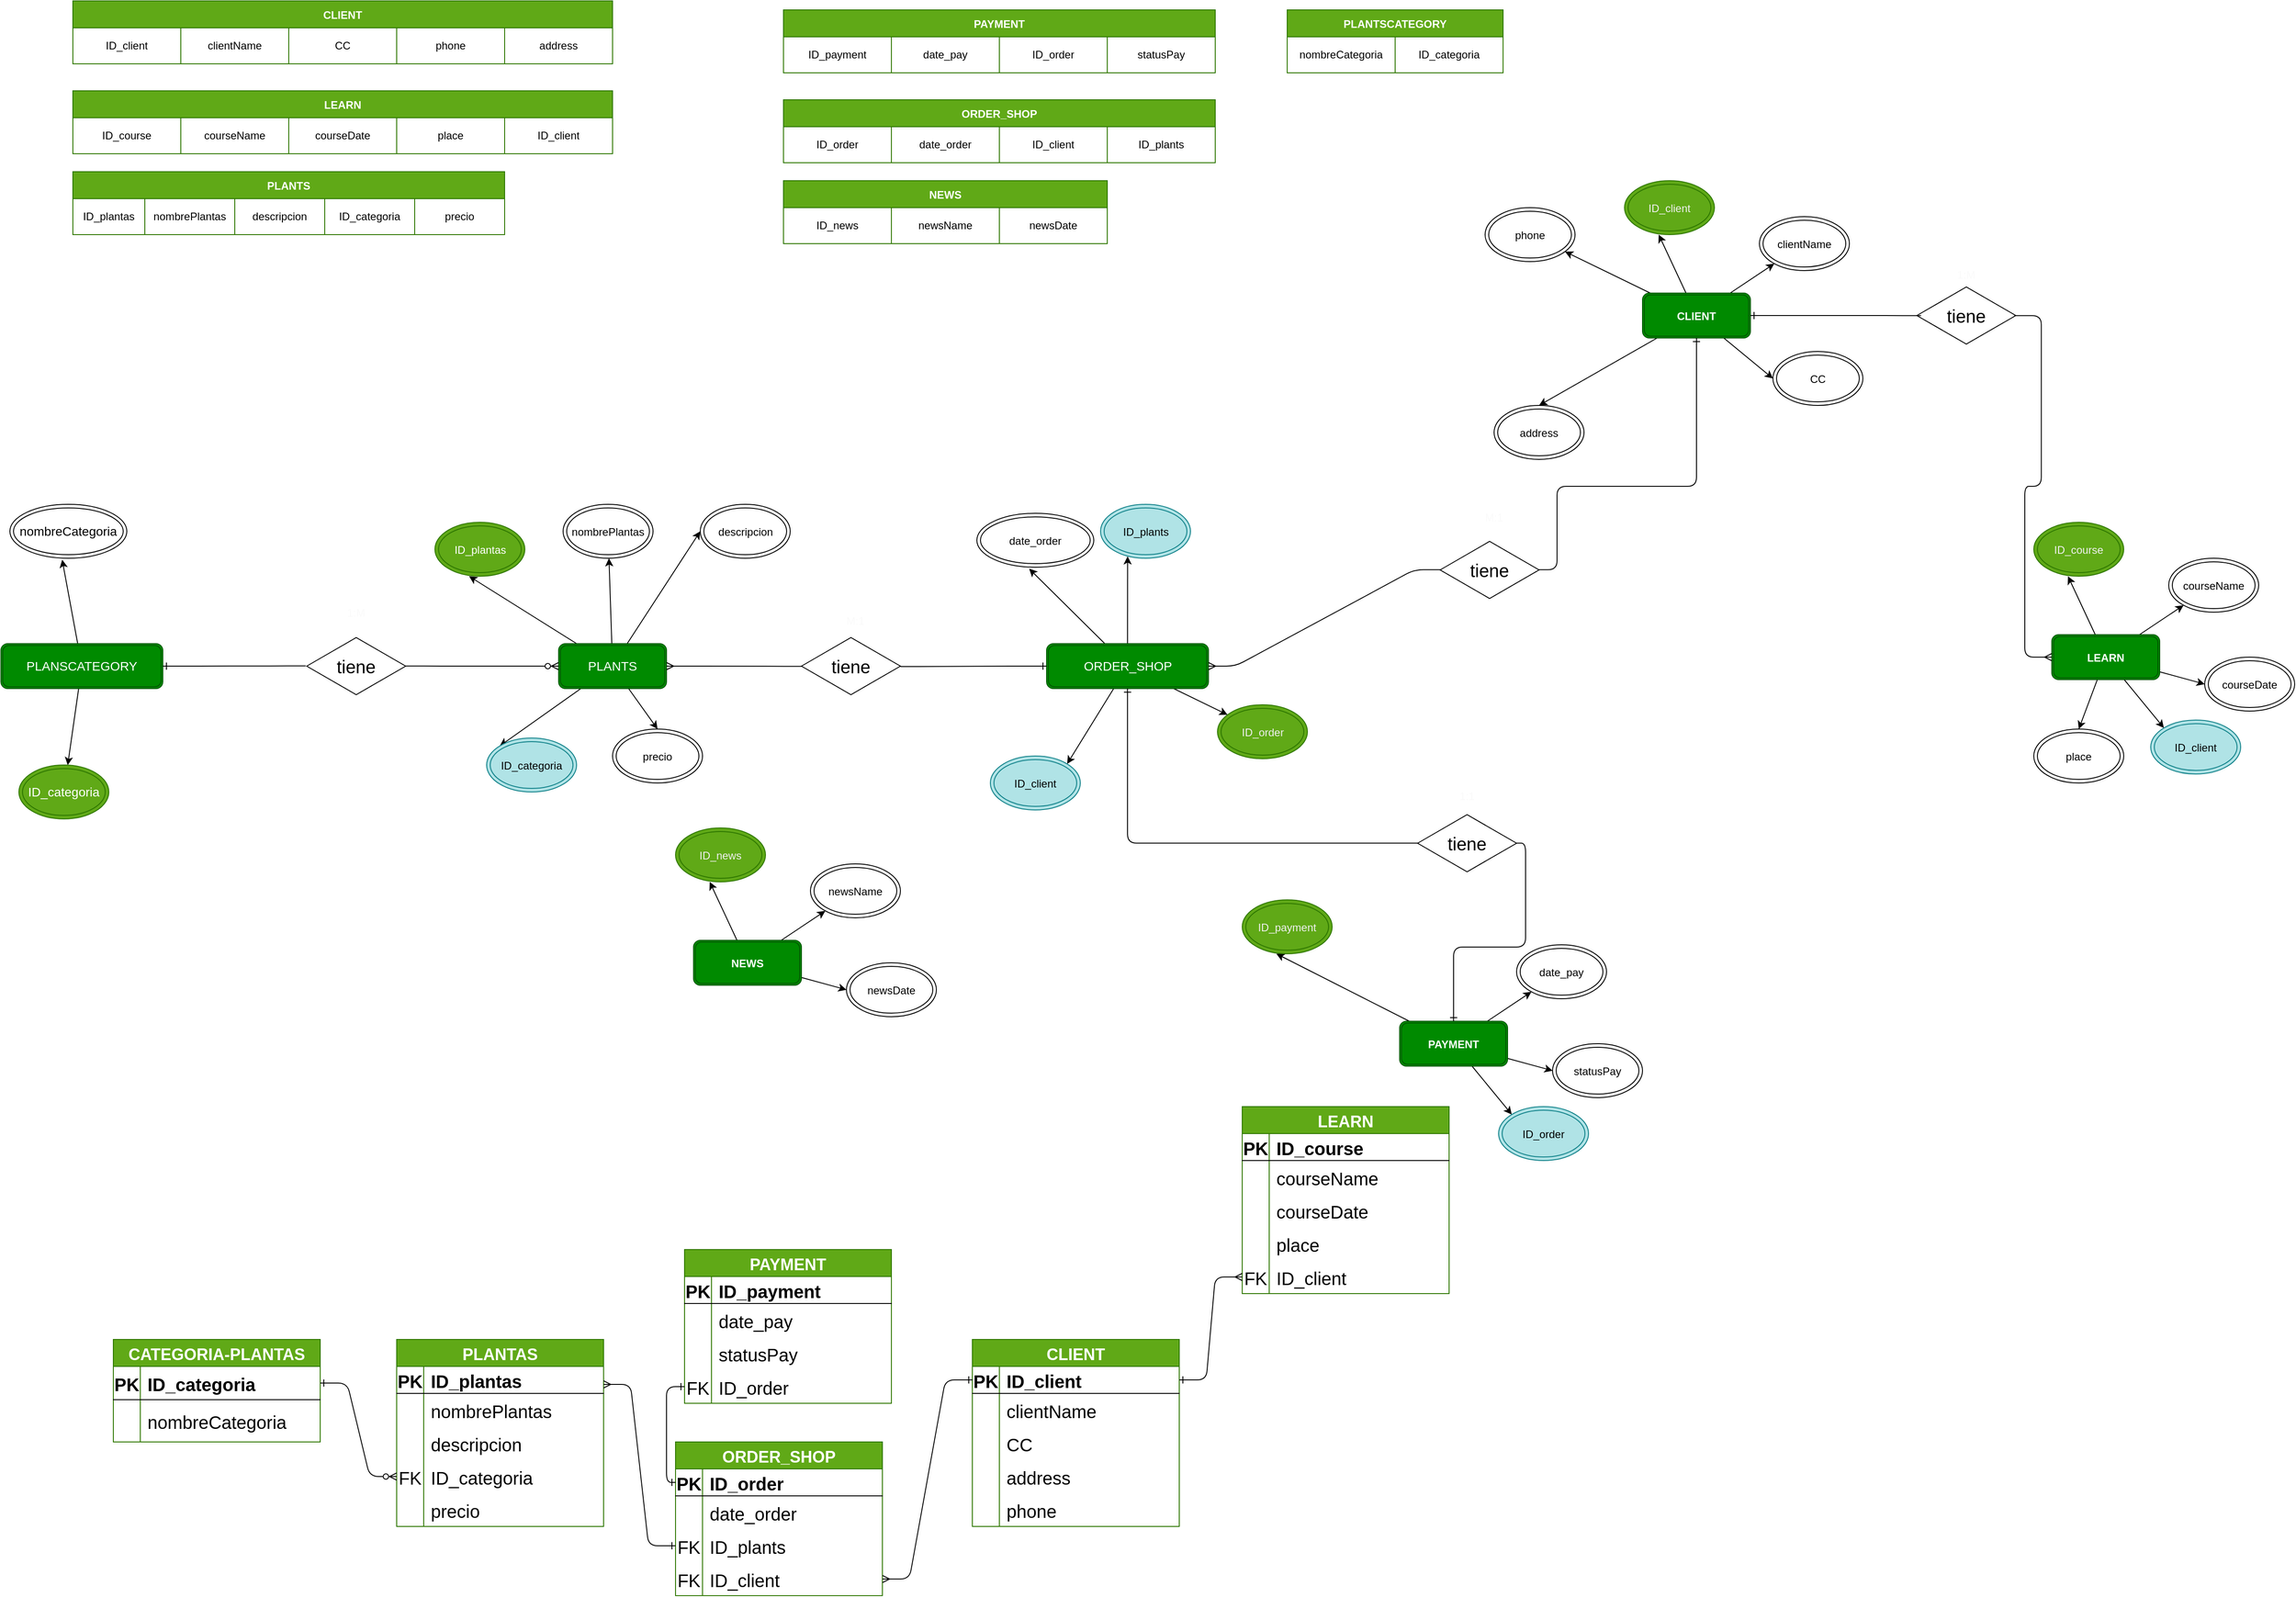 <mxfile>
    <diagram id="q7qJy5plRhUk8ELOikdr" name="Page-1">
        <mxGraphModel dx="2206" dy="1749" grid="1" gridSize="10" guides="1" tooltips="1" connect="1" arrows="1" fold="1" page="1" pageScale="1" pageWidth="850" pageHeight="1100" math="0" shadow="0">
            <root>
                <mxCell id="0"/>
                <mxCell id="1" parent="0"/>
                <mxCell id="3" value="PLANTSCATEGORY" style="shape=table;startSize=30;container=1;collapsible=0;childLayout=tableLayout;fontStyle=1;align=center;fillColor=#60a917;fontColor=#ffffff;strokeColor=#2D7600;" parent="1" vertex="1">
                    <mxGeometry x="1390" y="-1070" width="240" height="70" as="geometry"/>
                </mxCell>
                <mxCell id="8" value="" style="shape=tableRow;horizontal=0;startSize=0;swimlaneHead=0;swimlaneBody=0;top=0;left=0;bottom=0;right=0;collapsible=0;dropTarget=0;fillColor=none;points=[[0,0.5],[1,0.5]];portConstraint=eastwest;" parent="3" vertex="1">
                    <mxGeometry y="30" width="240" height="40" as="geometry"/>
                </mxCell>
                <mxCell id="9" value="nombreCategoria" style="shape=partialRectangle;html=1;whiteSpace=wrap;connectable=0;fillColor=none;top=0;left=0;bottom=0;right=0;overflow=hidden;" parent="8" vertex="1">
                    <mxGeometry width="120" height="40" as="geometry">
                        <mxRectangle width="120" height="40" as="alternateBounds"/>
                    </mxGeometry>
                </mxCell>
                <mxCell id="10" value="ID_categoria" style="shape=partialRectangle;html=1;whiteSpace=wrap;connectable=0;fillColor=none;top=0;left=0;bottom=0;right=0;overflow=hidden;" parent="8" vertex="1">
                    <mxGeometry x="120" width="120" height="40" as="geometry">
                        <mxRectangle width="120" height="40" as="alternateBounds"/>
                    </mxGeometry>
                </mxCell>
                <mxCell id="91" value="" style="shape=partialRectangle;html=1;whiteSpace=wrap;connectable=0;fillColor=none;top=0;left=0;bottom=0;right=0;overflow=hidden;" parent="1" vertex="1">
                    <mxGeometry x="140" y="-110" width="120" height="30" as="geometry">
                        <mxRectangle width="120" height="30" as="alternateBounds"/>
                    </mxGeometry>
                </mxCell>
                <mxCell id="92" value="PLANTS" style="shape=table;startSize=30;container=1;collapsible=0;childLayout=tableLayout;fontStyle=1;align=center;fillColor=#60a917;fontColor=#ffffff;strokeColor=#2D7600;" parent="1" vertex="1">
                    <mxGeometry x="40" y="-890" width="480" height="70" as="geometry"/>
                </mxCell>
                <mxCell id="93" value="" style="shape=tableRow;horizontal=0;startSize=0;swimlaneHead=0;swimlaneBody=0;top=0;left=0;bottom=0;right=0;collapsible=0;dropTarget=0;fillColor=none;points=[[0,0.5],[1,0.5]];portConstraint=eastwest;" parent="92" vertex="1">
                    <mxGeometry y="30" width="480" height="40" as="geometry"/>
                </mxCell>
                <mxCell id="94" value="ID_plantas" style="shape=partialRectangle;html=1;whiteSpace=wrap;connectable=0;fillColor=none;top=0;left=0;bottom=0;right=0;overflow=hidden;" parent="93" vertex="1">
                    <mxGeometry width="80" height="40" as="geometry">
                        <mxRectangle width="80" height="40" as="alternateBounds"/>
                    </mxGeometry>
                </mxCell>
                <mxCell id="95" value="nombrePlantas" style="shape=partialRectangle;html=1;whiteSpace=wrap;connectable=0;fillColor=none;top=0;left=0;bottom=0;right=0;overflow=hidden;" parent="93" vertex="1">
                    <mxGeometry x="80" width="100" height="40" as="geometry">
                        <mxRectangle width="100" height="40" as="alternateBounds"/>
                    </mxGeometry>
                </mxCell>
                <mxCell id="96" value="descripcion" style="shape=partialRectangle;html=1;whiteSpace=wrap;connectable=0;fillColor=none;top=0;left=0;bottom=0;right=0;overflow=hidden;" parent="93" vertex="1">
                    <mxGeometry x="180" width="100" height="40" as="geometry">
                        <mxRectangle width="100" height="40" as="alternateBounds"/>
                    </mxGeometry>
                </mxCell>
                <mxCell id="105" value="ID_categoria" style="shape=partialRectangle;html=1;whiteSpace=wrap;connectable=0;fillColor=none;top=0;left=0;bottom=0;right=0;overflow=hidden;" parent="93" vertex="1">
                    <mxGeometry x="280" width="100" height="40" as="geometry">
                        <mxRectangle width="100" height="40" as="alternateBounds"/>
                    </mxGeometry>
                </mxCell>
                <mxCell id="108" value="precio" style="shape=partialRectangle;html=1;whiteSpace=wrap;connectable=0;fillColor=none;top=0;left=0;bottom=0;right=0;overflow=hidden;" parent="93" vertex="1">
                    <mxGeometry x="380" width="100" height="40" as="geometry">
                        <mxRectangle width="100" height="40" as="alternateBounds"/>
                    </mxGeometry>
                </mxCell>
                <mxCell id="144" style="edgeStyle=none;html=1;fontSize=14;entryX=0.447;entryY=1.027;entryDx=0;entryDy=0;entryPerimeter=0;" parent="1" source="141" target="143" edge="1">
                    <mxGeometry relative="1" as="geometry">
                        <mxPoint x="30" y="-450" as="targetPoint"/>
                    </mxGeometry>
                </mxCell>
                <mxCell id="145" style="edgeStyle=none;html=1;fontSize=14;" parent="1" source="141" target="142" edge="1">
                    <mxGeometry relative="1" as="geometry"/>
                </mxCell>
                <mxCell id="141" value="PLANSCATEGORY" style="shape=ext;double=1;rounded=1;whiteSpace=wrap;html=1;fontSize=14;fillColor=#008a00;fontColor=#ffffff;strokeColor=#005700;" parent="1" vertex="1">
                    <mxGeometry x="-40" y="-365" width="180" height="50" as="geometry"/>
                </mxCell>
                <mxCell id="142" value="ID_categoria" style="ellipse;shape=doubleEllipse;whiteSpace=wrap;html=1;fontSize=14;fillColor=#60a917;fontColor=#ffffff;strokeColor=#2D7600;" parent="1" vertex="1">
                    <mxGeometry x="-20" y="-230" width="100" height="60" as="geometry"/>
                </mxCell>
                <mxCell id="143" value="nombreCategoria" style="ellipse;shape=doubleEllipse;whiteSpace=wrap;html=1;fontSize=14;" parent="1" vertex="1">
                    <mxGeometry x="-30" y="-520" width="130" height="60" as="geometry"/>
                </mxCell>
                <mxCell id="153" style="edgeStyle=none;html=1;entryX=0.38;entryY=1;entryDx=0;entryDy=0;entryPerimeter=0;fontSize=14;" parent="1" source="146" target="151" edge="1">
                    <mxGeometry relative="1" as="geometry"/>
                </mxCell>
                <mxCell id="154" style="edgeStyle=none;html=1;fontSize=14;" parent="1" source="146" target="150" edge="1">
                    <mxGeometry relative="1" as="geometry"/>
                </mxCell>
                <mxCell id="155" style="edgeStyle=none;html=1;entryX=0;entryY=0.5;entryDx=0;entryDy=0;fontSize=14;" parent="1" source="146" target="149" edge="1">
                    <mxGeometry relative="1" as="geometry"/>
                </mxCell>
                <mxCell id="156" style="edgeStyle=none;html=1;entryX=0;entryY=0;entryDx=0;entryDy=0;fontSize=14;" parent="1" source="146" target="148" edge="1">
                    <mxGeometry relative="1" as="geometry"/>
                </mxCell>
                <mxCell id="157" style="edgeStyle=none;html=1;entryX=0.5;entryY=0;entryDx=0;entryDy=0;fontSize=14;" parent="1" source="146" target="147" edge="1">
                    <mxGeometry relative="1" as="geometry"/>
                </mxCell>
                <mxCell id="146" value="PLANTS" style="shape=ext;double=1;rounded=1;whiteSpace=wrap;html=1;fontSize=14;fillColor=#008a00;fontColor=#ffffff;strokeColor=#005700;" parent="1" vertex="1">
                    <mxGeometry x="580" y="-365" width="120" height="50" as="geometry"/>
                </mxCell>
                <mxCell id="147" value="&lt;span style=&quot;font-size: 12px;&quot;&gt;precio&lt;/span&gt;" style="ellipse;shape=doubleEllipse;whiteSpace=wrap;html=1;fontSize=14;" parent="1" vertex="1">
                    <mxGeometry x="640" y="-270" width="100" height="60" as="geometry"/>
                </mxCell>
                <mxCell id="148" value="&lt;span style=&quot;font-size: 12px;&quot;&gt;ID_categoria&lt;/span&gt;" style="ellipse;shape=doubleEllipse;whiteSpace=wrap;html=1;fontSize=14;fillColor=#b0e3e6;strokeColor=#0e8088;fontColor=#000000;" parent="1" vertex="1">
                    <mxGeometry x="500" y="-260" width="100" height="60" as="geometry"/>
                </mxCell>
                <mxCell id="149" value="&lt;span style=&quot;font-size: 12px;&quot;&gt;descripcion&lt;/span&gt;" style="ellipse;shape=doubleEllipse;whiteSpace=wrap;html=1;fontSize=14;" parent="1" vertex="1">
                    <mxGeometry x="737.5" y="-520" width="100" height="60" as="geometry"/>
                </mxCell>
                <mxCell id="150" value="&lt;span style=&quot;font-size: 12px;&quot;&gt;nombrePlantas&lt;/span&gt;" style="ellipse;shape=doubleEllipse;whiteSpace=wrap;html=1;fontSize=14;" parent="1" vertex="1">
                    <mxGeometry x="585" y="-520" width="100" height="60" as="geometry"/>
                </mxCell>
                <mxCell id="151" value="&lt;span style=&quot;font-size: 12px;&quot;&gt;ID_plantas&lt;/span&gt;" style="ellipse;shape=doubleEllipse;whiteSpace=wrap;html=1;fontSize=14;fillColor=#60a917;fontColor=#ffffff;strokeColor=#2D7600;" parent="1" vertex="1">
                    <mxGeometry x="442.5" y="-500" width="100" height="60" as="geometry"/>
                </mxCell>
                <mxCell id="158" value="tiene" style="html=1;whiteSpace=wrap;aspect=fixed;shape=isoRectangle;fontSize=20;" parent="1" vertex="1">
                    <mxGeometry x="300" y="-373" width="110" height="66" as="geometry"/>
                </mxCell>
                <mxCell id="159" value="" style="edgeStyle=entityRelationEdgeStyle;fontSize=12;html=1;endArrow=none;endFill=0;startArrow=ERone;startFill=0;exitX=1;exitY=0.5;exitDx=0;exitDy=0;entryX=-0.01;entryY=0.497;entryDx=0;entryDy=0;entryPerimeter=0;" parent="1" source="141" target="158" edge="1">
                    <mxGeometry width="100" height="100" relative="1" as="geometry">
                        <mxPoint x="340" y="-200" as="sourcePoint"/>
                        <mxPoint x="440" y="-300" as="targetPoint"/>
                    </mxGeometry>
                </mxCell>
                <mxCell id="160" value="" style="edgeStyle=entityRelationEdgeStyle;fontSize=12;html=1;endArrow=ERzeroToMany;endFill=1;exitX=1.001;exitY=0.499;exitDx=0;exitDy=0;exitPerimeter=0;entryX=0;entryY=0.5;entryDx=0;entryDy=0;" parent="1" source="158" target="146" edge="1">
                    <mxGeometry width="100" height="100" relative="1" as="geometry">
                        <mxPoint x="470" y="-330" as="sourcePoint"/>
                        <mxPoint x="570" y="-430" as="targetPoint"/>
                    </mxGeometry>
                </mxCell>
                <mxCell id="161" value="CATEGORIA-PLANTAS" style="shape=table;startSize=30;container=1;collapsible=1;childLayout=tableLayout;fixedRows=1;rowLines=0;fontStyle=1;align=center;resizeLast=1;fontSize=18;fillColor=#60a917;fontColor=#ffffff;strokeColor=#2D7600;" parent="1" vertex="1">
                    <mxGeometry x="85" y="409" width="230" height="114" as="geometry"/>
                </mxCell>
                <mxCell id="162" value="" style="shape=tableRow;horizontal=0;startSize=0;swimlaneHead=0;swimlaneBody=0;fillColor=none;collapsible=0;dropTarget=0;points=[[0,0.5],[1,0.5]];portConstraint=eastwest;top=0;left=0;right=0;bottom=1;fontSize=20;" parent="161" vertex="1">
                    <mxGeometry y="30" width="230" height="37" as="geometry"/>
                </mxCell>
                <mxCell id="163" value="PK" style="shape=partialRectangle;connectable=0;fillColor=none;top=0;left=0;bottom=0;right=0;fontStyle=1;overflow=hidden;fontSize=20;" parent="162" vertex="1">
                    <mxGeometry width="30" height="37" as="geometry">
                        <mxRectangle width="30" height="37" as="alternateBounds"/>
                    </mxGeometry>
                </mxCell>
                <mxCell id="164" value="ID_categoria" style="shape=partialRectangle;connectable=0;fillColor=none;top=0;left=0;bottom=0;right=0;align=left;spacingLeft=6;fontStyle=1;overflow=hidden;fontSize=20;" parent="162" vertex="1">
                    <mxGeometry x="30" width="200" height="37" as="geometry">
                        <mxRectangle width="200" height="37" as="alternateBounds"/>
                    </mxGeometry>
                </mxCell>
                <mxCell id="165" value="" style="shape=tableRow;horizontal=0;startSize=0;swimlaneHead=0;swimlaneBody=0;fillColor=none;collapsible=0;dropTarget=0;points=[[0,0.5],[1,0.5]];portConstraint=eastwest;top=0;left=0;right=0;bottom=0;fontSize=20;" parent="161" vertex="1">
                    <mxGeometry y="67" width="230" height="47" as="geometry"/>
                </mxCell>
                <mxCell id="166" value="" style="shape=partialRectangle;connectable=0;fillColor=none;top=0;left=0;bottom=0;right=0;editable=1;overflow=hidden;fontSize=20;" parent="165" vertex="1">
                    <mxGeometry width="30" height="47" as="geometry">
                        <mxRectangle width="30" height="47" as="alternateBounds"/>
                    </mxGeometry>
                </mxCell>
                <mxCell id="167" value="nombreCategoria" style="shape=partialRectangle;connectable=0;fillColor=none;top=0;left=0;bottom=0;right=0;align=left;spacingLeft=6;overflow=hidden;fontSize=20;" parent="165" vertex="1">
                    <mxGeometry x="30" width="200" height="47" as="geometry">
                        <mxRectangle width="200" height="47" as="alternateBounds"/>
                    </mxGeometry>
                </mxCell>
                <mxCell id="178" value="PLANTAS" style="shape=table;startSize=30;container=1;collapsible=1;childLayout=tableLayout;fixedRows=1;rowLines=0;fontStyle=1;align=center;resizeLast=1;fontSize=18;fillColor=#60a917;fontColor=#ffffff;strokeColor=#2D7600;" parent="1" vertex="1">
                    <mxGeometry x="400" y="409" width="230" height="208" as="geometry"/>
                </mxCell>
                <mxCell id="179" value="" style="shape=tableRow;horizontal=0;startSize=0;swimlaneHead=0;swimlaneBody=0;fillColor=none;collapsible=0;dropTarget=0;points=[[0,0.5],[1,0.5]];portConstraint=eastwest;top=0;left=0;right=0;bottom=1;fontSize=20;" parent="178" vertex="1">
                    <mxGeometry y="30" width="230" height="30" as="geometry"/>
                </mxCell>
                <mxCell id="180" value="PK" style="shape=partialRectangle;connectable=0;fillColor=none;top=0;left=0;bottom=0;right=0;fontStyle=1;overflow=hidden;fontSize=20;" parent="179" vertex="1">
                    <mxGeometry width="30" height="30" as="geometry">
                        <mxRectangle width="30" height="30" as="alternateBounds"/>
                    </mxGeometry>
                </mxCell>
                <mxCell id="181" value="ID_plantas" style="shape=partialRectangle;connectable=0;fillColor=none;top=0;left=0;bottom=0;right=0;align=left;spacingLeft=6;fontStyle=1;overflow=hidden;fontSize=20;" parent="179" vertex="1">
                    <mxGeometry x="30" width="200" height="30" as="geometry">
                        <mxRectangle width="200" height="30" as="alternateBounds"/>
                    </mxGeometry>
                </mxCell>
                <mxCell id="182" value="" style="shape=tableRow;horizontal=0;startSize=0;swimlaneHead=0;swimlaneBody=0;fillColor=none;collapsible=0;dropTarget=0;points=[[0,0.5],[1,0.5]];portConstraint=eastwest;top=0;left=0;right=0;bottom=0;fontSize=20;" parent="178" vertex="1">
                    <mxGeometry y="60" width="230" height="37" as="geometry"/>
                </mxCell>
                <mxCell id="183" value="" style="shape=partialRectangle;connectable=0;fillColor=none;top=0;left=0;bottom=0;right=0;editable=1;overflow=hidden;fontSize=20;" parent="182" vertex="1">
                    <mxGeometry width="30" height="37" as="geometry">
                        <mxRectangle width="30" height="37" as="alternateBounds"/>
                    </mxGeometry>
                </mxCell>
                <mxCell id="184" value="nombrePlantas" style="shape=partialRectangle;connectable=0;fillColor=none;top=0;left=0;bottom=0;right=0;align=left;spacingLeft=6;overflow=hidden;fontSize=20;" parent="182" vertex="1">
                    <mxGeometry x="30" width="200" height="37" as="geometry">
                        <mxRectangle width="200" height="37" as="alternateBounds"/>
                    </mxGeometry>
                </mxCell>
                <mxCell id="185" value="" style="shape=tableRow;horizontal=0;startSize=0;swimlaneHead=0;swimlaneBody=0;fillColor=none;collapsible=0;dropTarget=0;points=[[0,0.5],[1,0.5]];portConstraint=eastwest;top=0;left=0;right=0;bottom=0;fontSize=20;" parent="178" vertex="1">
                    <mxGeometry y="97" width="230" height="37" as="geometry"/>
                </mxCell>
                <mxCell id="186" value="" style="shape=partialRectangle;connectable=0;fillColor=none;top=0;left=0;bottom=0;right=0;editable=1;overflow=hidden;fontSize=20;" parent="185" vertex="1">
                    <mxGeometry width="30" height="37" as="geometry">
                        <mxRectangle width="30" height="37" as="alternateBounds"/>
                    </mxGeometry>
                </mxCell>
                <mxCell id="187" value="descripcion" style="shape=partialRectangle;connectable=0;fillColor=none;top=0;left=0;bottom=0;right=0;align=left;spacingLeft=6;overflow=hidden;fontSize=20;" parent="185" vertex="1">
                    <mxGeometry x="30" width="200" height="37" as="geometry">
                        <mxRectangle width="200" height="37" as="alternateBounds"/>
                    </mxGeometry>
                </mxCell>
                <mxCell id="188" style="shape=tableRow;horizontal=0;startSize=0;swimlaneHead=0;swimlaneBody=0;fillColor=none;collapsible=0;dropTarget=0;points=[[0,0.5],[1,0.5]];portConstraint=eastwest;top=0;left=0;right=0;bottom=0;fontSize=20;" parent="178" vertex="1">
                    <mxGeometry y="134" width="230" height="37" as="geometry"/>
                </mxCell>
                <mxCell id="189" value="FK" style="shape=partialRectangle;connectable=0;fillColor=none;top=0;left=0;bottom=0;right=0;editable=1;overflow=hidden;fontSize=20;" parent="188" vertex="1">
                    <mxGeometry width="30" height="37" as="geometry">
                        <mxRectangle width="30" height="37" as="alternateBounds"/>
                    </mxGeometry>
                </mxCell>
                <mxCell id="190" value="ID_categoria" style="shape=partialRectangle;connectable=0;fillColor=none;top=0;left=0;bottom=0;right=0;align=left;spacingLeft=6;overflow=hidden;fontSize=20;" parent="188" vertex="1">
                    <mxGeometry x="30" width="200" height="37" as="geometry">
                        <mxRectangle width="200" height="37" as="alternateBounds"/>
                    </mxGeometry>
                </mxCell>
                <mxCell id="191" style="shape=tableRow;horizontal=0;startSize=0;swimlaneHead=0;swimlaneBody=0;fillColor=none;collapsible=0;dropTarget=0;points=[[0,0.5],[1,0.5]];portConstraint=eastwest;top=0;left=0;right=0;bottom=0;fontSize=20;" parent="178" vertex="1">
                    <mxGeometry y="171" width="230" height="37" as="geometry"/>
                </mxCell>
                <mxCell id="192" style="shape=partialRectangle;connectable=0;fillColor=none;top=0;left=0;bottom=0;right=0;editable=1;overflow=hidden;fontSize=20;" parent="191" vertex="1">
                    <mxGeometry width="30" height="37" as="geometry">
                        <mxRectangle width="30" height="37" as="alternateBounds"/>
                    </mxGeometry>
                </mxCell>
                <mxCell id="193" value="precio" style="shape=partialRectangle;connectable=0;fillColor=none;top=0;left=0;bottom=0;right=0;align=left;spacingLeft=6;overflow=hidden;fontSize=20;" parent="191" vertex="1">
                    <mxGeometry x="30" width="200" height="37" as="geometry">
                        <mxRectangle width="200" height="37" as="alternateBounds"/>
                    </mxGeometry>
                </mxCell>
                <mxCell id="206" value="" style="edgeStyle=entityRelationEdgeStyle;fontSize=12;html=1;endArrow=ERzeroToMany;endFill=1;fontColor=#000000;startArrow=ERone;startFill=0;exitX=1;exitY=0.5;exitDx=0;exitDy=0;entryX=0;entryY=0.5;entryDx=0;entryDy=0;" parent="1" source="162" target="188" edge="1">
                    <mxGeometry width="100" height="100" relative="1" as="geometry">
                        <mxPoint x="410" y="336" as="sourcePoint"/>
                        <mxPoint x="510" y="236" as="targetPoint"/>
                    </mxGeometry>
                </mxCell>
                <mxCell id="207" value="PAYMENT" style="shape=table;startSize=30;container=1;collapsible=0;childLayout=tableLayout;fontStyle=1;align=center;fillColor=#60a917;fontColor=#ffffff;strokeColor=#2D7600;" parent="1" vertex="1">
                    <mxGeometry x="830" y="-1070" width="480" height="70" as="geometry"/>
                </mxCell>
                <mxCell id="208" value="" style="shape=tableRow;horizontal=0;startSize=0;swimlaneHead=0;swimlaneBody=0;top=0;left=0;bottom=0;right=0;collapsible=0;dropTarget=0;fillColor=none;points=[[0,0.5],[1,0.5]];portConstraint=eastwest;" parent="207" vertex="1">
                    <mxGeometry y="30" width="480" height="40" as="geometry"/>
                </mxCell>
                <mxCell id="209" value="&lt;div&gt;ID_payme&lt;span style=&quot;background-color: initial;&quot;&gt;nt&lt;/span&gt;&lt;/div&gt;" style="shape=partialRectangle;html=1;whiteSpace=wrap;connectable=0;fillColor=none;top=0;left=0;bottom=0;right=0;overflow=hidden;" parent="208" vertex="1">
                    <mxGeometry width="120" height="40" as="geometry">
                        <mxRectangle width="120" height="40" as="alternateBounds"/>
                    </mxGeometry>
                </mxCell>
                <mxCell id="210" value="date_pay" style="shape=partialRectangle;html=1;whiteSpace=wrap;connectable=0;fillColor=none;top=0;left=0;bottom=0;right=0;overflow=hidden;" parent="208" vertex="1">
                    <mxGeometry x="120" width="120" height="40" as="geometry">
                        <mxRectangle width="120" height="40" as="alternateBounds"/>
                    </mxGeometry>
                </mxCell>
                <mxCell id="232" value="&lt;div&gt;ID_ord&lt;span style=&quot;background-color: initial;&quot;&gt;er&lt;/span&gt;&lt;/div&gt;" style="shape=partialRectangle;html=1;whiteSpace=wrap;connectable=0;fillColor=none;top=0;left=0;bottom=0;right=0;overflow=hidden;" parent="208" vertex="1">
                    <mxGeometry x="240" width="120" height="40" as="geometry">
                        <mxRectangle width="120" height="40" as="alternateBounds"/>
                    </mxGeometry>
                </mxCell>
                <mxCell id="240" value="&lt;div&gt;statusP&lt;span style=&quot;background-color: initial;&quot;&gt;ay&lt;/span&gt;&lt;/div&gt;" style="shape=partialRectangle;html=1;whiteSpace=wrap;connectable=0;fillColor=none;top=0;left=0;bottom=0;right=0;overflow=hidden;" parent="208" vertex="1">
                    <mxGeometry x="360" width="120" height="40" as="geometry">
                        <mxRectangle width="120" height="40" as="alternateBounds"/>
                    </mxGeometry>
                </mxCell>
                <mxCell id="248" value="ORDER_SHOP" style="shape=table;startSize=30;container=1;collapsible=0;childLayout=tableLayout;fontStyle=1;align=center;fillColor=#60a917;fontColor=#ffffff;strokeColor=#2D7600;" parent="1" vertex="1">
                    <mxGeometry x="830" y="-970" width="480" height="70" as="geometry"/>
                </mxCell>
                <mxCell id="249" value="" style="shape=tableRow;horizontal=0;startSize=0;swimlaneHead=0;swimlaneBody=0;top=0;left=0;bottom=0;right=0;collapsible=0;dropTarget=0;fillColor=none;points=[[0,0.5],[1,0.5]];portConstraint=eastwest;" parent="248" vertex="1">
                    <mxGeometry y="30" width="480" height="40" as="geometry"/>
                </mxCell>
                <mxCell id="250" value="&lt;div&gt;ID_ord&lt;span style=&quot;background-color: initial;&quot;&gt;er&lt;/span&gt;&lt;/div&gt;" style="shape=partialRectangle;html=1;whiteSpace=wrap;connectable=0;fillColor=none;top=0;left=0;bottom=0;right=0;overflow=hidden;" parent="249" vertex="1">
                    <mxGeometry width="120" height="40" as="geometry">
                        <mxRectangle width="120" height="40" as="alternateBounds"/>
                    </mxGeometry>
                </mxCell>
                <mxCell id="251" value="&lt;div&gt;date_ord&lt;span style=&quot;background-color: initial;&quot;&gt;er&lt;/span&gt;&lt;/div&gt;" style="shape=partialRectangle;html=1;whiteSpace=wrap;connectable=0;fillColor=none;top=0;left=0;bottom=0;right=0;overflow=hidden;" parent="249" vertex="1">
                    <mxGeometry x="120" width="120" height="40" as="geometry">
                        <mxRectangle width="120" height="40" as="alternateBounds"/>
                    </mxGeometry>
                </mxCell>
                <mxCell id="252" value="&lt;div&gt;ID_clie&lt;span style=&quot;background-color: initial;&quot;&gt;nt&lt;/span&gt;&lt;/div&gt;" style="shape=partialRectangle;html=1;whiteSpace=wrap;connectable=0;fillColor=none;top=0;left=0;bottom=0;right=0;overflow=hidden;" parent="249" vertex="1">
                    <mxGeometry x="240" width="120" height="40" as="geometry">
                        <mxRectangle width="120" height="40" as="alternateBounds"/>
                    </mxGeometry>
                </mxCell>
                <mxCell id="253" value="&lt;div&gt;ID_plan&lt;span style=&quot;background-color: initial;&quot;&gt;ts&lt;/span&gt;&lt;/div&gt;" style="shape=partialRectangle;html=1;whiteSpace=wrap;connectable=0;fillColor=none;top=0;left=0;bottom=0;right=0;overflow=hidden;" parent="249" vertex="1">
                    <mxGeometry x="360" width="120" height="40" as="geometry">
                        <mxRectangle width="120" height="40" as="alternateBounds"/>
                    </mxGeometry>
                </mxCell>
                <mxCell id="254" value="NEWS" style="shape=table;startSize=30;container=1;collapsible=0;childLayout=tableLayout;fontStyle=1;align=center;fillColor=#60a917;fontColor=#ffffff;strokeColor=#2D7600;" parent="1" vertex="1">
                    <mxGeometry x="830" y="-880" width="360" height="70" as="geometry"/>
                </mxCell>
                <mxCell id="255" value="" style="shape=tableRow;horizontal=0;startSize=0;swimlaneHead=0;swimlaneBody=0;top=0;left=0;bottom=0;right=0;collapsible=0;dropTarget=0;fillColor=none;points=[[0,0.5],[1,0.5]];portConstraint=eastwest;" parent="254" vertex="1">
                    <mxGeometry y="30" width="360" height="40" as="geometry"/>
                </mxCell>
                <mxCell id="256" value="&lt;div&gt;ID_ne&lt;span style=&quot;background-color: initial;&quot;&gt;ws&lt;/span&gt;&lt;/div&gt;" style="shape=partialRectangle;html=1;whiteSpace=wrap;connectable=0;fillColor=none;top=0;left=0;bottom=0;right=0;overflow=hidden;" parent="255" vertex="1">
                    <mxGeometry width="120" height="40" as="geometry">
                        <mxRectangle width="120" height="40" as="alternateBounds"/>
                    </mxGeometry>
                </mxCell>
                <mxCell id="257" value="newsName" style="shape=partialRectangle;html=1;whiteSpace=wrap;connectable=0;fillColor=none;top=0;left=0;bottom=0;right=0;overflow=hidden;" parent="255" vertex="1">
                    <mxGeometry x="120" width="120" height="40" as="geometry">
                        <mxRectangle width="120" height="40" as="alternateBounds"/>
                    </mxGeometry>
                </mxCell>
                <mxCell id="258" value="&lt;div&gt;newsDat&lt;span style=&quot;background-color: initial;&quot;&gt;e&lt;/span&gt;&lt;/div&gt;" style="shape=partialRectangle;html=1;whiteSpace=wrap;connectable=0;fillColor=none;top=0;left=0;bottom=0;right=0;overflow=hidden;" parent="255" vertex="1">
                    <mxGeometry x="240" width="120" height="40" as="geometry">
                        <mxRectangle width="120" height="40" as="alternateBounds"/>
                    </mxGeometry>
                </mxCell>
                <mxCell id="260" value="LEARN" style="shape=table;startSize=30;container=1;collapsible=0;childLayout=tableLayout;fontStyle=1;align=center;fillColor=#60a917;fontColor=#ffffff;strokeColor=#2D7600;" parent="1" vertex="1">
                    <mxGeometry x="40" y="-980" width="600" height="70" as="geometry"/>
                </mxCell>
                <mxCell id="261" value="" style="shape=tableRow;horizontal=0;startSize=0;swimlaneHead=0;swimlaneBody=0;top=0;left=0;bottom=0;right=0;collapsible=0;dropTarget=0;fillColor=none;points=[[0,0.5],[1,0.5]];portConstraint=eastwest;" parent="260" vertex="1">
                    <mxGeometry y="30" width="600" height="40" as="geometry"/>
                </mxCell>
                <mxCell id="262" value="&lt;div&gt;ID_cour&lt;span style=&quot;background-color: initial;&quot;&gt;se&lt;/span&gt;&lt;/div&gt;" style="shape=partialRectangle;html=1;whiteSpace=wrap;connectable=0;fillColor=none;top=0;left=0;bottom=0;right=0;overflow=hidden;" parent="261" vertex="1">
                    <mxGeometry width="120" height="40" as="geometry">
                        <mxRectangle width="120" height="40" as="alternateBounds"/>
                    </mxGeometry>
                </mxCell>
                <mxCell id="263" value="courseName" style="shape=partialRectangle;html=1;whiteSpace=wrap;connectable=0;fillColor=none;top=0;left=0;bottom=0;right=0;overflow=hidden;" parent="261" vertex="1">
                    <mxGeometry x="120" width="120" height="40" as="geometry">
                        <mxRectangle width="120" height="40" as="alternateBounds"/>
                    </mxGeometry>
                </mxCell>
                <mxCell id="264" value="&lt;div&gt;courseDa&lt;span style=&quot;background-color: initial;&quot;&gt;te&lt;/span&gt;&lt;/div&gt;" style="shape=partialRectangle;html=1;whiteSpace=wrap;connectable=0;fillColor=none;top=0;left=0;bottom=0;right=0;overflow=hidden;" parent="261" vertex="1">
                    <mxGeometry x="240" width="120" height="40" as="geometry">
                        <mxRectangle width="120" height="40" as="alternateBounds"/>
                    </mxGeometry>
                </mxCell>
                <mxCell id="265" value="place" style="shape=partialRectangle;html=1;whiteSpace=wrap;connectable=0;fillColor=none;top=0;left=0;bottom=0;right=0;overflow=hidden;" parent="261" vertex="1">
                    <mxGeometry x="360" width="120" height="40" as="geometry">
                        <mxRectangle width="120" height="40" as="alternateBounds"/>
                    </mxGeometry>
                </mxCell>
                <mxCell id="266" value="&lt;div&gt;ID_clie&lt;span style=&quot;background-color: initial;&quot;&gt;nt&lt;/span&gt;&lt;/div&gt;" style="shape=partialRectangle;html=1;whiteSpace=wrap;connectable=0;fillColor=none;top=0;left=0;bottom=0;right=0;overflow=hidden;" parent="261" vertex="1">
                    <mxGeometry x="480" width="120" height="40" as="geometry">
                        <mxRectangle width="120" height="40" as="alternateBounds"/>
                    </mxGeometry>
                </mxCell>
                <mxCell id="267" value="CLIENT" style="shape=table;startSize=30;container=1;collapsible=0;childLayout=tableLayout;fontStyle=1;align=center;fillColor=#60a917;fontColor=#ffffff;strokeColor=#2D7600;" parent="1" vertex="1">
                    <mxGeometry x="40" y="-1080" width="600" height="70" as="geometry"/>
                </mxCell>
                <mxCell id="268" value="" style="shape=tableRow;horizontal=0;startSize=0;swimlaneHead=0;swimlaneBody=0;top=0;left=0;bottom=0;right=0;collapsible=0;dropTarget=0;fillColor=none;points=[[0,0.5],[1,0.5]];portConstraint=eastwest;" parent="267" vertex="1">
                    <mxGeometry y="30" width="600" height="40" as="geometry"/>
                </mxCell>
                <mxCell id="269" value="ID_client" style="shape=partialRectangle;html=1;whiteSpace=wrap;connectable=0;fillColor=none;top=0;left=0;bottom=0;right=0;overflow=hidden;" parent="268" vertex="1">
                    <mxGeometry width="120" height="40" as="geometry">
                        <mxRectangle width="120" height="40" as="alternateBounds"/>
                    </mxGeometry>
                </mxCell>
                <mxCell id="270" value="clientName" style="shape=partialRectangle;html=1;whiteSpace=wrap;connectable=0;fillColor=none;top=0;left=0;bottom=0;right=0;overflow=hidden;" parent="268" vertex="1">
                    <mxGeometry x="120" width="120" height="40" as="geometry">
                        <mxRectangle width="120" height="40" as="alternateBounds"/>
                    </mxGeometry>
                </mxCell>
                <mxCell id="271" value="CC" style="shape=partialRectangle;html=1;whiteSpace=wrap;connectable=0;fillColor=none;top=0;left=0;bottom=0;right=0;overflow=hidden;" parent="268" vertex="1">
                    <mxGeometry x="240" width="120" height="40" as="geometry">
                        <mxRectangle width="120" height="40" as="alternateBounds"/>
                    </mxGeometry>
                </mxCell>
                <mxCell id="272" value="phone" style="shape=partialRectangle;html=1;whiteSpace=wrap;connectable=0;fillColor=none;top=0;left=0;bottom=0;right=0;overflow=hidden;" parent="268" vertex="1">
                    <mxGeometry x="360" width="120" height="40" as="geometry">
                        <mxRectangle width="120" height="40" as="alternateBounds"/>
                    </mxGeometry>
                </mxCell>
                <mxCell id="273" value="address" style="shape=partialRectangle;html=1;whiteSpace=wrap;connectable=0;fillColor=none;top=0;left=0;bottom=0;right=0;overflow=hidden;" parent="268" vertex="1">
                    <mxGeometry x="480" width="120" height="40" as="geometry">
                        <mxRectangle width="120" height="40" as="alternateBounds"/>
                    </mxGeometry>
                </mxCell>
                <mxCell id="274" style="edgeStyle=none;html=1;fontSize=14;entryX=0.447;entryY=1.027;entryDx=0;entryDy=0;entryPerimeter=0;" parent="1" source="276" target="278" edge="1">
                    <mxGeometry relative="1" as="geometry">
                        <mxPoint x="1230" y="-410" as="targetPoint"/>
                    </mxGeometry>
                </mxCell>
                <mxCell id="275" style="edgeStyle=none;html=1;fontSize=14;" parent="1" source="276" target="277" edge="1">
                    <mxGeometry relative="1" as="geometry"/>
                </mxCell>
                <mxCell id="294" style="edgeStyle=none;html=1;entryX=1;entryY=0;entryDx=0;entryDy=0;fontColor=#000000;" parent="1" source="276" target="293" edge="1">
                    <mxGeometry relative="1" as="geometry"/>
                </mxCell>
                <mxCell id="297" style="edgeStyle=none;html=1;entryX=0.301;entryY=0.964;entryDx=0;entryDy=0;entryPerimeter=0;fontColor=#000000;" parent="1" source="276" target="296" edge="1">
                    <mxGeometry relative="1" as="geometry"/>
                </mxCell>
                <mxCell id="276" value="ORDER_SHOP" style="shape=ext;double=1;rounded=1;whiteSpace=wrap;html=1;fontSize=14;fillColor=#008a00;fontColor=#ffffff;strokeColor=#005700;" parent="1" vertex="1">
                    <mxGeometry x="1122.5" y="-365" width="180" height="50" as="geometry"/>
                </mxCell>
                <mxCell id="277" value="&lt;span style=&quot;color: rgb(240, 240, 240); font-size: 12px;&quot;&gt;ID_ord&lt;/span&gt;&lt;span style=&quot;color: rgb(240, 240, 240); font-size: 12px; background-color: initial;&quot;&gt;er&lt;/span&gt;" style="ellipse;shape=doubleEllipse;whiteSpace=wrap;html=1;fontSize=14;fillColor=#60a917;fontColor=#ffffff;strokeColor=#2D7600;" parent="1" vertex="1">
                    <mxGeometry x="1312.5" y="-297" width="100" height="60" as="geometry"/>
                </mxCell>
                <mxCell id="278" value="&lt;span style=&quot;font-size: 12px;&quot;&gt;date_ord&lt;/span&gt;&lt;span style=&quot;font-size: 12px; background-color: initial;&quot;&gt;er&lt;/span&gt;" style="ellipse;shape=doubleEllipse;whiteSpace=wrap;html=1;fontSize=14;" parent="1" vertex="1">
                    <mxGeometry x="1045" y="-510" width="130" height="60" as="geometry"/>
                </mxCell>
                <mxCell id="279" style="edgeStyle=none;html=1;entryX=0.38;entryY=1;entryDx=0;entryDy=0;entryPerimeter=0;fontSize=14;" parent="1" source="284" target="289" edge="1">
                    <mxGeometry relative="1" as="geometry"/>
                </mxCell>
                <mxCell id="280" style="edgeStyle=none;html=1;fontSize=14;" parent="1" source="284" target="288" edge="1">
                    <mxGeometry relative="1" as="geometry"/>
                </mxCell>
                <mxCell id="281" style="edgeStyle=none;html=1;entryX=0;entryY=0.5;entryDx=0;entryDy=0;fontSize=14;" parent="1" source="284" target="287" edge="1">
                    <mxGeometry relative="1" as="geometry"/>
                </mxCell>
                <mxCell id="282" style="edgeStyle=none;html=1;entryX=0;entryY=0;entryDx=0;entryDy=0;fontSize=14;" parent="1" source="284" target="286" edge="1">
                    <mxGeometry relative="1" as="geometry"/>
                </mxCell>
                <mxCell id="284" value="&lt;span style=&quot;color: rgb(255, 255, 255); font-size: 12px; font-weight: 700;&quot;&gt;PAYMENT&lt;/span&gt;" style="shape=ext;double=1;rounded=1;whiteSpace=wrap;html=1;fontSize=14;fillColor=#008a00;fontColor=#ffffff;strokeColor=#005700;" parent="1" vertex="1">
                    <mxGeometry x="1515" y="55" width="120" height="50" as="geometry"/>
                </mxCell>
                <mxCell id="286" value="&lt;span style=&quot;font-size: 12px;&quot;&gt;ID_ord&lt;/span&gt;&lt;span style=&quot;font-size: 12px; background-color: initial;&quot;&gt;er&lt;/span&gt;" style="ellipse;shape=doubleEllipse;whiteSpace=wrap;html=1;fontSize=14;fillColor=#b0e3e6;strokeColor=#0e8088;fontColor=#000000;" parent="1" vertex="1">
                    <mxGeometry x="1625" y="150" width="100" height="60" as="geometry"/>
                </mxCell>
                <mxCell id="287" value="&lt;span style=&quot;font-size: 12px;&quot;&gt;statusP&lt;/span&gt;&lt;span style=&quot;font-size: 12px; background-color: initial;&quot;&gt;ay&lt;/span&gt;" style="ellipse;shape=doubleEllipse;whiteSpace=wrap;html=1;fontSize=14;" parent="1" vertex="1">
                    <mxGeometry x="1685" y="80" width="100" height="60" as="geometry"/>
                </mxCell>
                <mxCell id="288" value="&lt;span style=&quot;font-size: 12px;&quot;&gt;date_pay&lt;/span&gt;" style="ellipse;shape=doubleEllipse;whiteSpace=wrap;html=1;fontSize=14;" parent="1" vertex="1">
                    <mxGeometry x="1645" y="-30" width="100" height="60" as="geometry"/>
                </mxCell>
                <mxCell id="289" value="&lt;span style=&quot;color: rgb(240, 240, 240); font-size: 12px;&quot;&gt;ID_payme&lt;/span&gt;&lt;span style=&quot;color: rgb(240, 240, 240); font-size: 12px; background-color: initial;&quot;&gt;nt&lt;/span&gt;" style="ellipse;shape=doubleEllipse;whiteSpace=wrap;html=1;fontSize=14;fillColor=#60a917;fontColor=#ffffff;strokeColor=#2D7600;" parent="1" vertex="1">
                    <mxGeometry x="1340" y="-80" width="100" height="60" as="geometry"/>
                </mxCell>
                <mxCell id="290" value="tiene" style="html=1;whiteSpace=wrap;aspect=fixed;shape=isoRectangle;fontSize=20;" parent="1" vertex="1">
                    <mxGeometry x="1535" y="-176" width="110" height="66" as="geometry"/>
                </mxCell>
                <mxCell id="292" value="" style="edgeStyle=orthogonalEdgeStyle;fontSize=12;html=1;endArrow=ERone;endFill=0;exitX=1.001;exitY=0.499;exitDx=0;exitDy=0;exitPerimeter=0;entryX=0.5;entryY=0;entryDx=0;entryDy=0;" parent="1" source="290" target="284" edge="1">
                    <mxGeometry width="100" height="100" relative="1" as="geometry">
                        <mxPoint x="1405" y="90" as="sourcePoint"/>
                        <mxPoint x="1505" y="-10" as="targetPoint"/>
                    </mxGeometry>
                </mxCell>
                <mxCell id="293" value="&lt;span style=&quot;font-size: 12px;&quot;&gt;ID_clie&lt;/span&gt;&lt;span style=&quot;font-size: 12px; background-color: initial;&quot;&gt;nt&lt;/span&gt;" style="ellipse;shape=doubleEllipse;whiteSpace=wrap;html=1;fontSize=14;fillColor=#b0e3e6;strokeColor=#0e8088;fontColor=#000000;" parent="1" vertex="1">
                    <mxGeometry x="1060" y="-240" width="100" height="60" as="geometry"/>
                </mxCell>
                <mxCell id="296" value="&lt;span style=&quot;font-size: 12px;&quot;&gt;ID_plan&lt;/span&gt;&lt;span style=&quot;font-size: 12px; background-color: initial;&quot;&gt;ts&lt;/span&gt;" style="ellipse;shape=doubleEllipse;whiteSpace=wrap;html=1;fontSize=14;fillColor=#b0e3e6;strokeColor=#0e8088;fontColor=#000000;" parent="1" vertex="1">
                    <mxGeometry x="1182.5" y="-520" width="100" height="60" as="geometry"/>
                </mxCell>
                <mxCell id="298" value="tiene" style="html=1;whiteSpace=wrap;aspect=fixed;shape=isoRectangle;fontSize=20;" parent="1" vertex="1">
                    <mxGeometry x="850" y="-373" width="110" height="66" as="geometry"/>
                </mxCell>
                <mxCell id="304" value="" style="edgeStyle=entityRelationEdgeStyle;fontSize=12;html=1;endArrow=none;endFill=0;fontColor=#000000;exitX=1;exitY=0.5;exitDx=0;exitDy=0;entryX=0;entryY=0.503;entryDx=0;entryDy=0;entryPerimeter=0;startArrow=ERmany;startFill=0;" parent="1" source="146" target="298" edge="1">
                    <mxGeometry width="100" height="100" relative="1" as="geometry">
                        <mxPoint x="720" y="-280" as="sourcePoint"/>
                        <mxPoint x="820" y="-380" as="targetPoint"/>
                    </mxGeometry>
                </mxCell>
                <mxCell id="306" value="" style="edgeStyle=entityRelationEdgeStyle;fontSize=12;html=1;endArrow=ERone;endFill=1;fontColor=#000000;exitX=1.001;exitY=0.507;exitDx=0;exitDy=0;exitPerimeter=0;entryX=0;entryY=0.5;entryDx=0;entryDy=0;" parent="1" source="298" target="276" edge="1">
                    <mxGeometry width="100" height="100" relative="1" as="geometry">
                        <mxPoint x="910" y="-280" as="sourcePoint"/>
                        <mxPoint x="1010" y="-380" as="targetPoint"/>
                    </mxGeometry>
                </mxCell>
                <mxCell id="307" style="edgeStyle=none;html=1;entryX=0.38;entryY=1;entryDx=0;entryDy=0;entryPerimeter=0;fontSize=14;" parent="1" source="311" target="315" edge="1">
                    <mxGeometry relative="1" as="geometry"/>
                </mxCell>
                <mxCell id="308" style="edgeStyle=none;html=1;fontSize=14;" parent="1" source="311" target="314" edge="1">
                    <mxGeometry relative="1" as="geometry"/>
                </mxCell>
                <mxCell id="309" style="edgeStyle=none;html=1;entryX=0;entryY=0.5;entryDx=0;entryDy=0;fontSize=14;" parent="1" source="311" target="313" edge="1">
                    <mxGeometry relative="1" as="geometry"/>
                </mxCell>
                <mxCell id="311" value="&lt;span style=&quot;color: rgb(255, 255, 255); font-size: 12px; font-weight: 700;&quot;&gt;NEWS&lt;/span&gt;" style="shape=ext;double=1;rounded=1;whiteSpace=wrap;html=1;fontSize=14;fillColor=#008a00;fontColor=#ffffff;strokeColor=#005700;" parent="1" vertex="1">
                    <mxGeometry x="730" y="-35" width="120" height="50" as="geometry"/>
                </mxCell>
                <mxCell id="313" value="&lt;span style=&quot;font-size: 12px;&quot;&gt;newsDat&lt;/span&gt;&lt;span style=&quot;font-size: 12px; background-color: initial;&quot;&gt;e&lt;/span&gt;" style="ellipse;shape=doubleEllipse;whiteSpace=wrap;html=1;fontSize=14;" parent="1" vertex="1">
                    <mxGeometry x="900" y="-10" width="100" height="60" as="geometry"/>
                </mxCell>
                <mxCell id="314" value="&lt;span style=&quot;font-size: 12px;&quot;&gt;newsName&lt;/span&gt;" style="ellipse;shape=doubleEllipse;whiteSpace=wrap;html=1;fontSize=14;" parent="1" vertex="1">
                    <mxGeometry x="860" y="-120" width="100" height="60" as="geometry"/>
                </mxCell>
                <mxCell id="315" value="&lt;span style=&quot;color: rgb(240, 240, 240); font-size: 12px;&quot;&gt;ID_ne&lt;/span&gt;&lt;span style=&quot;color: rgb(240, 240, 240); font-size: 12px; background-color: initial;&quot;&gt;ws&lt;/span&gt;" style="ellipse;shape=doubleEllipse;whiteSpace=wrap;html=1;fontSize=14;fillColor=#60a917;fontColor=#ffffff;strokeColor=#2D7600;" parent="1" vertex="1">
                    <mxGeometry x="710" y="-160" width="100" height="60" as="geometry"/>
                </mxCell>
                <mxCell id="316" style="edgeStyle=none;html=1;entryX=0.38;entryY=1;entryDx=0;entryDy=0;entryPerimeter=0;fontSize=14;" parent="1" source="320" target="324" edge="1">
                    <mxGeometry relative="1" as="geometry"/>
                </mxCell>
                <mxCell id="317" style="edgeStyle=none;html=1;fontSize=14;" parent="1" source="320" target="323" edge="1">
                    <mxGeometry relative="1" as="geometry"/>
                </mxCell>
                <mxCell id="318" style="edgeStyle=none;html=1;entryX=0;entryY=0.5;entryDx=0;entryDy=0;fontSize=14;" parent="1" source="320" target="322" edge="1">
                    <mxGeometry relative="1" as="geometry"/>
                </mxCell>
                <mxCell id="319" style="edgeStyle=none;html=1;entryX=0;entryY=0;entryDx=0;entryDy=0;fontSize=14;" parent="1" source="320" target="321" edge="1">
                    <mxGeometry relative="1" as="geometry"/>
                </mxCell>
                <mxCell id="326" style="edgeStyle=none;html=1;entryX=0.5;entryY=0;entryDx=0;entryDy=0;fontColor=#000000;" parent="1" source="320" target="325" edge="1">
                    <mxGeometry relative="1" as="geometry"/>
                </mxCell>
                <mxCell id="320" value="&lt;span style=&quot;color: rgb(255, 255, 255); font-size: 12px; font-weight: 700;&quot;&gt;LEARN&lt;/span&gt;" style="shape=ext;double=1;rounded=1;whiteSpace=wrap;html=1;fontSize=14;fillColor=#008a00;fontColor=#ffffff;strokeColor=#005700;" parent="1" vertex="1">
                    <mxGeometry x="2240" y="-375" width="120" height="50" as="geometry"/>
                </mxCell>
                <mxCell id="321" value="&lt;span style=&quot;font-size: 12px;&quot;&gt;ID_clie&lt;/span&gt;&lt;span style=&quot;font-size: 12px; background-color: initial;&quot;&gt;nt&lt;/span&gt;" style="ellipse;shape=doubleEllipse;whiteSpace=wrap;html=1;fontSize=14;fillColor=#b0e3e6;strokeColor=#0e8088;fontColor=#000000;" parent="1" vertex="1">
                    <mxGeometry x="2350" y="-280" width="100" height="60" as="geometry"/>
                </mxCell>
                <mxCell id="322" value="&lt;span style=&quot;font-size: 12px;&quot;&gt;courseDa&lt;/span&gt;&lt;span style=&quot;font-size: 12px; background-color: initial;&quot;&gt;te&lt;/span&gt;" style="ellipse;shape=doubleEllipse;whiteSpace=wrap;html=1;fontSize=14;" parent="1" vertex="1">
                    <mxGeometry x="2410" y="-350" width="100" height="60" as="geometry"/>
                </mxCell>
                <mxCell id="323" value="&lt;span style=&quot;font-size: 12px;&quot;&gt;courseName&lt;/span&gt;" style="ellipse;shape=doubleEllipse;whiteSpace=wrap;html=1;fontSize=14;" parent="1" vertex="1">
                    <mxGeometry x="2370" y="-460" width="100" height="60" as="geometry"/>
                </mxCell>
                <mxCell id="324" value="&lt;span style=&quot;color: rgb(240, 240, 240); font-size: 12px;&quot;&gt;ID_cour&lt;/span&gt;&lt;span style=&quot;color: rgb(240, 240, 240); font-size: 12px; background-color: initial;&quot;&gt;se&lt;/span&gt;" style="ellipse;shape=doubleEllipse;whiteSpace=wrap;html=1;fontSize=14;fillColor=#60a917;fontColor=#ffffff;strokeColor=#2D7600;" parent="1" vertex="1">
                    <mxGeometry x="2220" y="-500" width="100" height="60" as="geometry"/>
                </mxCell>
                <mxCell id="325" value="&lt;span style=&quot;font-size: 12px;&quot;&gt;place&lt;/span&gt;" style="ellipse;shape=doubleEllipse;whiteSpace=wrap;html=1;fontSize=14;" parent="1" vertex="1">
                    <mxGeometry x="2220" y="-270" width="100" height="60" as="geometry"/>
                </mxCell>
                <mxCell id="327" style="edgeStyle=none;html=1;entryX=0.38;entryY=1;entryDx=0;entryDy=0;entryPerimeter=0;fontSize=14;" parent="1" source="332" target="336" edge="1">
                    <mxGeometry relative="1" as="geometry"/>
                </mxCell>
                <mxCell id="328" style="edgeStyle=none;html=1;fontSize=14;" parent="1" source="332" target="335" edge="1">
                    <mxGeometry relative="1" as="geometry"/>
                </mxCell>
                <mxCell id="329" style="edgeStyle=none;html=1;entryX=0;entryY=0.5;entryDx=0;entryDy=0;fontSize=14;" parent="1" source="332" target="334" edge="1">
                    <mxGeometry relative="1" as="geometry"/>
                </mxCell>
                <mxCell id="331" style="edgeStyle=none;html=1;entryX=0.5;entryY=0;entryDx=0;entryDy=0;fontColor=#000000;" parent="1" source="332" target="337" edge="1">
                    <mxGeometry relative="1" as="geometry"/>
                </mxCell>
                <mxCell id="339" style="edgeStyle=none;html=1;fontColor=#000000;" parent="1" source="332" target="338" edge="1">
                    <mxGeometry relative="1" as="geometry"/>
                </mxCell>
                <mxCell id="332" value="&lt;span style=&quot;color: rgb(255, 255, 255); font-size: 12px; font-weight: 700;&quot;&gt;CLIENT&lt;/span&gt;" style="shape=ext;double=1;rounded=1;whiteSpace=wrap;html=1;fontSize=14;fillColor=#008a00;fontColor=#ffffff;strokeColor=#005700;" parent="1" vertex="1">
                    <mxGeometry x="1785" y="-755" width="120" height="50" as="geometry"/>
                </mxCell>
                <mxCell id="334" value="&lt;span style=&quot;font-size: 12px;&quot;&gt;CC&lt;/span&gt;" style="ellipse;shape=doubleEllipse;whiteSpace=wrap;html=1;fontSize=14;" parent="1" vertex="1">
                    <mxGeometry x="1930" y="-690" width="100" height="60" as="geometry"/>
                </mxCell>
                <mxCell id="335" value="&lt;span style=&quot;font-size: 12px;&quot;&gt;clientName&lt;/span&gt;" style="ellipse;shape=doubleEllipse;whiteSpace=wrap;html=1;fontSize=14;" parent="1" vertex="1">
                    <mxGeometry x="1915" y="-840" width="100" height="60" as="geometry"/>
                </mxCell>
                <mxCell id="336" value="&lt;span style=&quot;color: rgb(240, 240, 240); font-size: 12px;&quot;&gt;ID_client&lt;/span&gt;" style="ellipse;shape=doubleEllipse;whiteSpace=wrap;html=1;fontSize=14;fillColor=#60a917;fontColor=#ffffff;strokeColor=#2D7600;" parent="1" vertex="1">
                    <mxGeometry x="1765" y="-880" width="100" height="60" as="geometry"/>
                </mxCell>
                <mxCell id="337" value="&lt;span style=&quot;font-size: 12px;&quot;&gt;address&lt;/span&gt;" style="ellipse;shape=doubleEllipse;whiteSpace=wrap;html=1;fontSize=14;" parent="1" vertex="1">
                    <mxGeometry x="1620" y="-630" width="100" height="60" as="geometry"/>
                </mxCell>
                <mxCell id="338" value="&lt;span style=&quot;font-size: 12px;&quot;&gt;phone&lt;br&gt;&lt;/span&gt;" style="ellipse;shape=doubleEllipse;whiteSpace=wrap;html=1;fontSize=14;" parent="1" vertex="1">
                    <mxGeometry x="1610" y="-850" width="100" height="60" as="geometry"/>
                </mxCell>
                <mxCell id="340" value="ORDER_SHOP" style="shape=table;startSize=30;container=1;collapsible=1;childLayout=tableLayout;fixedRows=1;rowLines=0;fontStyle=1;align=center;resizeLast=1;fontSize=18;fillColor=#60a917;fontColor=#ffffff;strokeColor=#2D7600;" parent="1" vertex="1">
                    <mxGeometry x="710" y="523" width="230" height="171" as="geometry"/>
                </mxCell>
                <mxCell id="341" value="" style="shape=tableRow;horizontal=0;startSize=0;swimlaneHead=0;swimlaneBody=0;fillColor=none;collapsible=0;dropTarget=0;points=[[0,0.5],[1,0.5]];portConstraint=eastwest;top=0;left=0;right=0;bottom=1;fontSize=20;" parent="340" vertex="1">
                    <mxGeometry y="30" width="230" height="30" as="geometry"/>
                </mxCell>
                <mxCell id="342" value="PK" style="shape=partialRectangle;connectable=0;fillColor=none;top=0;left=0;bottom=0;right=0;fontStyle=1;overflow=hidden;fontSize=20;" parent="341" vertex="1">
                    <mxGeometry width="30" height="30" as="geometry">
                        <mxRectangle width="30" height="30" as="alternateBounds"/>
                    </mxGeometry>
                </mxCell>
                <mxCell id="343" value="ID_order" style="shape=partialRectangle;connectable=0;fillColor=none;top=0;left=0;bottom=0;right=0;align=left;spacingLeft=6;fontStyle=1;overflow=hidden;fontSize=20;" parent="341" vertex="1">
                    <mxGeometry x="30" width="200" height="30" as="geometry">
                        <mxRectangle width="200" height="30" as="alternateBounds"/>
                    </mxGeometry>
                </mxCell>
                <mxCell id="347" value="" style="shape=tableRow;horizontal=0;startSize=0;swimlaneHead=0;swimlaneBody=0;fillColor=none;collapsible=0;dropTarget=0;points=[[0,0.5],[1,0.5]];portConstraint=eastwest;top=0;left=0;right=0;bottom=0;fontSize=20;" parent="340" vertex="1">
                    <mxGeometry y="60" width="230" height="37" as="geometry"/>
                </mxCell>
                <mxCell id="348" value="" style="shape=partialRectangle;connectable=0;fillColor=none;top=0;left=0;bottom=0;right=0;editable=1;overflow=hidden;fontSize=20;" parent="347" vertex="1">
                    <mxGeometry width="30" height="37" as="geometry">
                        <mxRectangle width="30" height="37" as="alternateBounds"/>
                    </mxGeometry>
                </mxCell>
                <mxCell id="349" value="date_order" style="shape=partialRectangle;connectable=0;fillColor=none;top=0;left=0;bottom=0;right=0;align=left;spacingLeft=6;overflow=hidden;fontSize=20;" parent="347" vertex="1">
                    <mxGeometry x="30" width="200" height="37" as="geometry">
                        <mxRectangle width="200" height="37" as="alternateBounds"/>
                    </mxGeometry>
                </mxCell>
                <mxCell id="350" style="shape=tableRow;horizontal=0;startSize=0;swimlaneHead=0;swimlaneBody=0;fillColor=none;collapsible=0;dropTarget=0;points=[[0,0.5],[1,0.5]];portConstraint=eastwest;top=0;left=0;right=0;bottom=0;fontSize=20;" parent="340" vertex="1">
                    <mxGeometry y="97" width="230" height="37" as="geometry"/>
                </mxCell>
                <mxCell id="351" value="FK" style="shape=partialRectangle;connectable=0;fillColor=none;top=0;left=0;bottom=0;right=0;editable=1;overflow=hidden;fontSize=20;" parent="350" vertex="1">
                    <mxGeometry width="30" height="37" as="geometry">
                        <mxRectangle width="30" height="37" as="alternateBounds"/>
                    </mxGeometry>
                </mxCell>
                <mxCell id="352" value="ID_plants" style="shape=partialRectangle;connectable=0;fillColor=none;top=0;left=0;bottom=0;right=0;align=left;spacingLeft=6;overflow=hidden;fontSize=20;" parent="350" vertex="1">
                    <mxGeometry x="30" width="200" height="37" as="geometry">
                        <mxRectangle width="200" height="37" as="alternateBounds"/>
                    </mxGeometry>
                </mxCell>
                <mxCell id="353" style="shape=tableRow;horizontal=0;startSize=0;swimlaneHead=0;swimlaneBody=0;fillColor=none;collapsible=0;dropTarget=0;points=[[0,0.5],[1,0.5]];portConstraint=eastwest;top=0;left=0;right=0;bottom=0;fontSize=20;" parent="340" vertex="1">
                    <mxGeometry y="134" width="230" height="37" as="geometry"/>
                </mxCell>
                <mxCell id="354" value="FK" style="shape=partialRectangle;connectable=0;fillColor=none;top=0;left=0;bottom=0;right=0;editable=1;overflow=hidden;fontSize=20;" parent="353" vertex="1">
                    <mxGeometry width="30" height="37" as="geometry">
                        <mxRectangle width="30" height="37" as="alternateBounds"/>
                    </mxGeometry>
                </mxCell>
                <mxCell id="355" value="ID_client" style="shape=partialRectangle;connectable=0;fillColor=none;top=0;left=0;bottom=0;right=0;align=left;spacingLeft=6;overflow=hidden;fontSize=20;" parent="353" vertex="1">
                    <mxGeometry x="30" width="200" height="37" as="geometry">
                        <mxRectangle width="200" height="37" as="alternateBounds"/>
                    </mxGeometry>
                </mxCell>
                <mxCell id="356" value="CLIENT" style="shape=table;startSize=30;container=1;collapsible=1;childLayout=tableLayout;fixedRows=1;rowLines=0;fontStyle=1;align=center;resizeLast=1;fontSize=18;fillColor=#60a917;fontColor=#ffffff;strokeColor=#2D7600;" parent="1" vertex="1">
                    <mxGeometry x="1040" y="409" width="230" height="208" as="geometry"/>
                </mxCell>
                <mxCell id="357" value="" style="shape=tableRow;horizontal=0;startSize=0;swimlaneHead=0;swimlaneBody=0;fillColor=none;collapsible=0;dropTarget=0;points=[[0,0.5],[1,0.5]];portConstraint=eastwest;top=0;left=0;right=0;bottom=1;fontSize=20;" parent="356" vertex="1">
                    <mxGeometry y="30" width="230" height="30" as="geometry"/>
                </mxCell>
                <mxCell id="358" value="PK" style="shape=partialRectangle;connectable=0;fillColor=none;top=0;left=0;bottom=0;right=0;fontStyle=1;overflow=hidden;fontSize=20;" parent="357" vertex="1">
                    <mxGeometry width="30" height="30" as="geometry">
                        <mxRectangle width="30" height="30" as="alternateBounds"/>
                    </mxGeometry>
                </mxCell>
                <mxCell id="359" value="ID_client" style="shape=partialRectangle;connectable=0;fillColor=none;top=0;left=0;bottom=0;right=0;align=left;spacingLeft=6;fontStyle=1;overflow=hidden;fontSize=20;" parent="357" vertex="1">
                    <mxGeometry x="30" width="200" height="30" as="geometry">
                        <mxRectangle width="200" height="30" as="alternateBounds"/>
                    </mxGeometry>
                </mxCell>
                <mxCell id="360" value="" style="shape=tableRow;horizontal=0;startSize=0;swimlaneHead=0;swimlaneBody=0;fillColor=none;collapsible=0;dropTarget=0;points=[[0,0.5],[1,0.5]];portConstraint=eastwest;top=0;left=0;right=0;bottom=0;fontSize=20;" parent="356" vertex="1">
                    <mxGeometry y="60" width="230" height="37" as="geometry"/>
                </mxCell>
                <mxCell id="361" value="" style="shape=partialRectangle;connectable=0;fillColor=none;top=0;left=0;bottom=0;right=0;editable=1;overflow=hidden;fontSize=20;" parent="360" vertex="1">
                    <mxGeometry width="30" height="37" as="geometry">
                        <mxRectangle width="30" height="37" as="alternateBounds"/>
                    </mxGeometry>
                </mxCell>
                <mxCell id="362" value="clientName" style="shape=partialRectangle;connectable=0;fillColor=none;top=0;left=0;bottom=0;right=0;align=left;spacingLeft=6;overflow=hidden;fontSize=20;" parent="360" vertex="1">
                    <mxGeometry x="30" width="200" height="37" as="geometry">
                        <mxRectangle width="200" height="37" as="alternateBounds"/>
                    </mxGeometry>
                </mxCell>
                <mxCell id="363" value="" style="shape=tableRow;horizontal=0;startSize=0;swimlaneHead=0;swimlaneBody=0;fillColor=none;collapsible=0;dropTarget=0;points=[[0,0.5],[1,0.5]];portConstraint=eastwest;top=0;left=0;right=0;bottom=0;fontSize=20;" parent="356" vertex="1">
                    <mxGeometry y="97" width="230" height="37" as="geometry"/>
                </mxCell>
                <mxCell id="364" value="" style="shape=partialRectangle;connectable=0;fillColor=none;top=0;left=0;bottom=0;right=0;editable=1;overflow=hidden;fontSize=20;" parent="363" vertex="1">
                    <mxGeometry width="30" height="37" as="geometry">
                        <mxRectangle width="30" height="37" as="alternateBounds"/>
                    </mxGeometry>
                </mxCell>
                <mxCell id="365" value="CC" style="shape=partialRectangle;connectable=0;fillColor=none;top=0;left=0;bottom=0;right=0;align=left;spacingLeft=6;overflow=hidden;fontSize=20;" parent="363" vertex="1">
                    <mxGeometry x="30" width="200" height="37" as="geometry">
                        <mxRectangle width="200" height="37" as="alternateBounds"/>
                    </mxGeometry>
                </mxCell>
                <mxCell id="366" style="shape=tableRow;horizontal=0;startSize=0;swimlaneHead=0;swimlaneBody=0;fillColor=none;collapsible=0;dropTarget=0;points=[[0,0.5],[1,0.5]];portConstraint=eastwest;top=0;left=0;right=0;bottom=0;fontSize=20;" parent="356" vertex="1">
                    <mxGeometry y="134" width="230" height="37" as="geometry"/>
                </mxCell>
                <mxCell id="367" value="" style="shape=partialRectangle;connectable=0;fillColor=none;top=0;left=0;bottom=0;right=0;editable=1;overflow=hidden;fontSize=20;" parent="366" vertex="1">
                    <mxGeometry width="30" height="37" as="geometry">
                        <mxRectangle width="30" height="37" as="alternateBounds"/>
                    </mxGeometry>
                </mxCell>
                <mxCell id="368" value="address" style="shape=partialRectangle;connectable=0;fillColor=none;top=0;left=0;bottom=0;right=0;align=left;spacingLeft=6;overflow=hidden;fontSize=20;" parent="366" vertex="1">
                    <mxGeometry x="30" width="200" height="37" as="geometry">
                        <mxRectangle width="200" height="37" as="alternateBounds"/>
                    </mxGeometry>
                </mxCell>
                <mxCell id="369" style="shape=tableRow;horizontal=0;startSize=0;swimlaneHead=0;swimlaneBody=0;fillColor=none;collapsible=0;dropTarget=0;points=[[0,0.5],[1,0.5]];portConstraint=eastwest;top=0;left=0;right=0;bottom=0;fontSize=20;" parent="356" vertex="1">
                    <mxGeometry y="171" width="230" height="37" as="geometry"/>
                </mxCell>
                <mxCell id="370" value="" style="shape=partialRectangle;connectable=0;fillColor=none;top=0;left=0;bottom=0;right=0;editable=1;overflow=hidden;fontSize=20;" parent="369" vertex="1">
                    <mxGeometry width="30" height="37" as="geometry">
                        <mxRectangle width="30" height="37" as="alternateBounds"/>
                    </mxGeometry>
                </mxCell>
                <mxCell id="371" value="phone" style="shape=partialRectangle;connectable=0;fillColor=none;top=0;left=0;bottom=0;right=0;align=left;spacingLeft=6;overflow=hidden;fontSize=20;" parent="369" vertex="1">
                    <mxGeometry x="30" width="200" height="37" as="geometry">
                        <mxRectangle width="200" height="37" as="alternateBounds"/>
                    </mxGeometry>
                </mxCell>
                <mxCell id="390" value="LEARN" style="shape=table;startSize=30;container=1;collapsible=1;childLayout=tableLayout;fixedRows=1;rowLines=0;fontStyle=1;align=center;resizeLast=1;fontSize=18;fillColor=#60a917;fontColor=#ffffff;strokeColor=#2D7600;" parent="1" vertex="1">
                    <mxGeometry x="1340" y="150" width="230" height="208" as="geometry"/>
                </mxCell>
                <mxCell id="391" value="" style="shape=tableRow;horizontal=0;startSize=0;swimlaneHead=0;swimlaneBody=0;fillColor=none;collapsible=0;dropTarget=0;points=[[0,0.5],[1,0.5]];portConstraint=eastwest;top=0;left=0;right=0;bottom=1;fontSize=20;" parent="390" vertex="1">
                    <mxGeometry y="30" width="230" height="30" as="geometry"/>
                </mxCell>
                <mxCell id="392" value="PK" style="shape=partialRectangle;connectable=0;fillColor=none;top=0;left=0;bottom=0;right=0;fontStyle=1;overflow=hidden;fontSize=20;" parent="391" vertex="1">
                    <mxGeometry width="30" height="30" as="geometry">
                        <mxRectangle width="30" height="30" as="alternateBounds"/>
                    </mxGeometry>
                </mxCell>
                <mxCell id="393" value="ID_course" style="shape=partialRectangle;connectable=0;fillColor=none;top=0;left=0;bottom=0;right=0;align=left;spacingLeft=6;fontStyle=1;overflow=hidden;fontSize=20;" parent="391" vertex="1">
                    <mxGeometry x="30" width="200" height="30" as="geometry">
                        <mxRectangle width="200" height="30" as="alternateBounds"/>
                    </mxGeometry>
                </mxCell>
                <mxCell id="394" value="" style="shape=tableRow;horizontal=0;startSize=0;swimlaneHead=0;swimlaneBody=0;fillColor=none;collapsible=0;dropTarget=0;points=[[0,0.5],[1,0.5]];portConstraint=eastwest;top=0;left=0;right=0;bottom=0;fontSize=20;" parent="390" vertex="1">
                    <mxGeometry y="60" width="230" height="37" as="geometry"/>
                </mxCell>
                <mxCell id="395" value="" style="shape=partialRectangle;connectable=0;fillColor=none;top=0;left=0;bottom=0;right=0;editable=1;overflow=hidden;fontSize=20;" parent="394" vertex="1">
                    <mxGeometry width="30" height="37" as="geometry">
                        <mxRectangle width="30" height="37" as="alternateBounds"/>
                    </mxGeometry>
                </mxCell>
                <mxCell id="396" value="courseName" style="shape=partialRectangle;connectable=0;fillColor=none;top=0;left=0;bottom=0;right=0;align=left;spacingLeft=6;overflow=hidden;fontSize=20;" parent="394" vertex="1">
                    <mxGeometry x="30" width="200" height="37" as="geometry">
                        <mxRectangle width="200" height="37" as="alternateBounds"/>
                    </mxGeometry>
                </mxCell>
                <mxCell id="397" value="" style="shape=tableRow;horizontal=0;startSize=0;swimlaneHead=0;swimlaneBody=0;fillColor=none;collapsible=0;dropTarget=0;points=[[0,0.5],[1,0.5]];portConstraint=eastwest;top=0;left=0;right=0;bottom=0;fontSize=20;" parent="390" vertex="1">
                    <mxGeometry y="97" width="230" height="37" as="geometry"/>
                </mxCell>
                <mxCell id="398" value="" style="shape=partialRectangle;connectable=0;fillColor=none;top=0;left=0;bottom=0;right=0;editable=1;overflow=hidden;fontSize=20;" parent="397" vertex="1">
                    <mxGeometry width="30" height="37" as="geometry">
                        <mxRectangle width="30" height="37" as="alternateBounds"/>
                    </mxGeometry>
                </mxCell>
                <mxCell id="399" value="courseDate" style="shape=partialRectangle;connectable=0;fillColor=none;top=0;left=0;bottom=0;right=0;align=left;spacingLeft=6;overflow=hidden;fontSize=20;" parent="397" vertex="1">
                    <mxGeometry x="30" width="200" height="37" as="geometry">
                        <mxRectangle width="200" height="37" as="alternateBounds"/>
                    </mxGeometry>
                </mxCell>
                <mxCell id="400" style="shape=tableRow;horizontal=0;startSize=0;swimlaneHead=0;swimlaneBody=0;fillColor=none;collapsible=0;dropTarget=0;points=[[0,0.5],[1,0.5]];portConstraint=eastwest;top=0;left=0;right=0;bottom=0;fontSize=20;" parent="390" vertex="1">
                    <mxGeometry y="134" width="230" height="37" as="geometry"/>
                </mxCell>
                <mxCell id="401" value="" style="shape=partialRectangle;connectable=0;fillColor=none;top=0;left=0;bottom=0;right=0;editable=1;overflow=hidden;fontSize=20;" parent="400" vertex="1">
                    <mxGeometry width="30" height="37" as="geometry">
                        <mxRectangle width="30" height="37" as="alternateBounds"/>
                    </mxGeometry>
                </mxCell>
                <mxCell id="402" value="place" style="shape=partialRectangle;connectable=0;fillColor=none;top=0;left=0;bottom=0;right=0;align=left;spacingLeft=6;overflow=hidden;fontSize=20;" parent="400" vertex="1">
                    <mxGeometry x="30" width="200" height="37" as="geometry">
                        <mxRectangle width="200" height="37" as="alternateBounds"/>
                    </mxGeometry>
                </mxCell>
                <mxCell id="403" style="shape=tableRow;horizontal=0;startSize=0;swimlaneHead=0;swimlaneBody=0;fillColor=none;collapsible=0;dropTarget=0;points=[[0,0.5],[1,0.5]];portConstraint=eastwest;top=0;left=0;right=0;bottom=0;fontSize=20;" parent="390" vertex="1">
                    <mxGeometry y="171" width="230" height="37" as="geometry"/>
                </mxCell>
                <mxCell id="404" value="FK" style="shape=partialRectangle;connectable=0;fillColor=none;top=0;left=0;bottom=0;right=0;editable=1;overflow=hidden;fontSize=20;" parent="403" vertex="1">
                    <mxGeometry width="30" height="37" as="geometry">
                        <mxRectangle width="30" height="37" as="alternateBounds"/>
                    </mxGeometry>
                </mxCell>
                <mxCell id="405" value="ID_client" style="shape=partialRectangle;connectable=0;fillColor=none;top=0;left=0;bottom=0;right=0;align=left;spacingLeft=6;overflow=hidden;fontSize=20;" parent="403" vertex="1">
                    <mxGeometry x="30" width="200" height="37" as="geometry">
                        <mxRectangle width="200" height="37" as="alternateBounds"/>
                    </mxGeometry>
                </mxCell>
                <mxCell id="406" value="PAYMENT" style="shape=table;startSize=30;container=1;collapsible=1;childLayout=tableLayout;fixedRows=1;rowLines=0;fontStyle=1;align=center;resizeLast=1;fontSize=18;fillColor=#60a917;fontColor=#ffffff;strokeColor=#2D7600;" parent="1" vertex="1">
                    <mxGeometry x="720" y="309" width="230" height="171" as="geometry"/>
                </mxCell>
                <mxCell id="407" value="" style="shape=tableRow;horizontal=0;startSize=0;swimlaneHead=0;swimlaneBody=0;fillColor=none;collapsible=0;dropTarget=0;points=[[0,0.5],[1,0.5]];portConstraint=eastwest;top=0;left=0;right=0;bottom=1;fontSize=20;" parent="406" vertex="1">
                    <mxGeometry y="30" width="230" height="30" as="geometry"/>
                </mxCell>
                <mxCell id="408" value="PK" style="shape=partialRectangle;connectable=0;fillColor=none;top=0;left=0;bottom=0;right=0;fontStyle=1;overflow=hidden;fontSize=20;" parent="407" vertex="1">
                    <mxGeometry width="30" height="30" as="geometry">
                        <mxRectangle width="30" height="30" as="alternateBounds"/>
                    </mxGeometry>
                </mxCell>
                <mxCell id="409" value="ID_payment" style="shape=partialRectangle;connectable=0;fillColor=none;top=0;left=0;bottom=0;right=0;align=left;spacingLeft=6;fontStyle=1;overflow=hidden;fontSize=20;" parent="407" vertex="1">
                    <mxGeometry x="30" width="200" height="30" as="geometry">
                        <mxRectangle width="200" height="30" as="alternateBounds"/>
                    </mxGeometry>
                </mxCell>
                <mxCell id="410" value="" style="shape=tableRow;horizontal=0;startSize=0;swimlaneHead=0;swimlaneBody=0;fillColor=none;collapsible=0;dropTarget=0;points=[[0,0.5],[1,0.5]];portConstraint=eastwest;top=0;left=0;right=0;bottom=0;fontSize=20;" parent="406" vertex="1">
                    <mxGeometry y="60" width="230" height="37" as="geometry"/>
                </mxCell>
                <mxCell id="411" value="" style="shape=partialRectangle;connectable=0;fillColor=none;top=0;left=0;bottom=0;right=0;editable=1;overflow=hidden;fontSize=20;" parent="410" vertex="1">
                    <mxGeometry width="30" height="37" as="geometry">
                        <mxRectangle width="30" height="37" as="alternateBounds"/>
                    </mxGeometry>
                </mxCell>
                <mxCell id="412" value="date_pay" style="shape=partialRectangle;connectable=0;fillColor=none;top=0;left=0;bottom=0;right=0;align=left;spacingLeft=6;overflow=hidden;fontSize=20;" parent="410" vertex="1">
                    <mxGeometry x="30" width="200" height="37" as="geometry">
                        <mxRectangle width="200" height="37" as="alternateBounds"/>
                    </mxGeometry>
                </mxCell>
                <mxCell id="413" value="" style="shape=tableRow;horizontal=0;startSize=0;swimlaneHead=0;swimlaneBody=0;fillColor=none;collapsible=0;dropTarget=0;points=[[0,0.5],[1,0.5]];portConstraint=eastwest;top=0;left=0;right=0;bottom=0;fontSize=20;" parent="406" vertex="1">
                    <mxGeometry y="97" width="230" height="37" as="geometry"/>
                </mxCell>
                <mxCell id="414" value="" style="shape=partialRectangle;connectable=0;fillColor=none;top=0;left=0;bottom=0;right=0;editable=1;overflow=hidden;fontSize=20;" parent="413" vertex="1">
                    <mxGeometry width="30" height="37" as="geometry">
                        <mxRectangle width="30" height="37" as="alternateBounds"/>
                    </mxGeometry>
                </mxCell>
                <mxCell id="415" value="statusPay" style="shape=partialRectangle;connectable=0;fillColor=none;top=0;left=0;bottom=0;right=0;align=left;spacingLeft=6;overflow=hidden;fontSize=20;" parent="413" vertex="1">
                    <mxGeometry x="30" width="200" height="37" as="geometry">
                        <mxRectangle width="200" height="37" as="alternateBounds"/>
                    </mxGeometry>
                </mxCell>
                <mxCell id="419" style="shape=tableRow;horizontal=0;startSize=0;swimlaneHead=0;swimlaneBody=0;fillColor=none;collapsible=0;dropTarget=0;points=[[0,0.5],[1,0.5]];portConstraint=eastwest;top=0;left=0;right=0;bottom=0;fontSize=20;" parent="406" vertex="1">
                    <mxGeometry y="134" width="230" height="37" as="geometry"/>
                </mxCell>
                <mxCell id="420" value="FK" style="shape=partialRectangle;connectable=0;fillColor=none;top=0;left=0;bottom=0;right=0;editable=1;overflow=hidden;fontSize=20;" parent="419" vertex="1">
                    <mxGeometry width="30" height="37" as="geometry">
                        <mxRectangle width="30" height="37" as="alternateBounds"/>
                    </mxGeometry>
                </mxCell>
                <mxCell id="421" value="ID_order" style="shape=partialRectangle;connectable=0;fillColor=none;top=0;left=0;bottom=0;right=0;align=left;spacingLeft=6;overflow=hidden;fontSize=20;" parent="419" vertex="1">
                    <mxGeometry x="30" width="200" height="37" as="geometry">
                        <mxRectangle width="200" height="37" as="alternateBounds"/>
                    </mxGeometry>
                </mxCell>
                <mxCell id="422" value="" style="edgeStyle=entityRelationEdgeStyle;fontSize=12;html=1;endArrow=ERone;endFill=0;fontColor=#000000;startArrow=ERmany;startFill=0;exitX=1;exitY=0.5;exitDx=0;exitDy=0;entryX=0;entryY=0.5;entryDx=0;entryDy=0;" parent="1" target="350" edge="1">
                    <mxGeometry width="100" height="100" relative="1" as="geometry">
                        <mxPoint x="630" y="459" as="sourcePoint"/>
                        <mxPoint x="715" y="563" as="targetPoint"/>
                    </mxGeometry>
                </mxCell>
                <mxCell id="423" value="" style="edgeStyle=entityRelationEdgeStyle;fontSize=12;html=1;endArrow=ERmany;endFill=0;fontColor=#000000;startArrow=ERone;startFill=0;entryX=1;entryY=0.5;entryDx=0;entryDy=0;exitX=0;exitY=0.5;exitDx=0;exitDy=0;" parent="1" source="357" target="353" edge="1">
                    <mxGeometry width="100" height="100" relative="1" as="geometry">
                        <mxPoint x="660" y="589" as="sourcePoint"/>
                        <mxPoint x="770" y="654.5" as="targetPoint"/>
                    </mxGeometry>
                </mxCell>
                <mxCell id="424" value="" style="edgeStyle=entityRelationEdgeStyle;fontSize=12;html=1;endArrow=ERmany;endFill=0;fontColor=#000000;startArrow=ERone;startFill=0;entryX=0;entryY=0.5;entryDx=0;entryDy=0;exitX=1;exitY=0.5;exitDx=0;exitDy=0;" parent="1" source="357" target="403" edge="1">
                    <mxGeometry width="100" height="100" relative="1" as="geometry">
                        <mxPoint x="1310" y="609" as="sourcePoint"/>
                        <mxPoint x="1220" y="716.5" as="targetPoint"/>
                    </mxGeometry>
                </mxCell>
                <mxCell id="425" value="" style="edgeStyle=orthogonalEdgeStyle;fontSize=12;html=1;endArrow=ERone;endFill=0;fontColor=#000000;startArrow=ERone;startFill=0;exitX=0;exitY=0.5;exitDx=0;exitDy=0;entryX=0;entryY=0.5;entryDx=0;entryDy=0;" parent="1" source="419" target="341" edge="1">
                    <mxGeometry width="100" height="100" relative="1" as="geometry">
                        <mxPoint x="640.0" y="469" as="sourcePoint"/>
                        <mxPoint x="720.0" y="648.5" as="targetPoint"/>
                    </mxGeometry>
                </mxCell>
                <mxCell id="426" value="tiene" style="html=1;whiteSpace=wrap;aspect=fixed;shape=isoRectangle;fontSize=20;" parent="1" vertex="1">
                    <mxGeometry x="1560" y="-480" width="110" height="66" as="geometry"/>
                </mxCell>
                <mxCell id="427" value="tiene" style="html=1;whiteSpace=wrap;aspect=fixed;shape=isoRectangle;fontSize=20;" parent="1" vertex="1">
                    <mxGeometry x="2090" y="-763" width="110" height="66" as="geometry"/>
                </mxCell>
                <mxCell id="429" value="" style="edgeStyle=entityRelationEdgeStyle;fontSize=12;html=1;endArrow=ERmany;endFill=0;fontColor=#000000;startArrow=none;startFill=0;entryX=0;entryY=0.5;entryDx=0;entryDy=0;exitX=0.985;exitY=0.501;exitDx=0;exitDy=0;exitPerimeter=0;" parent="1" source="427" target="320" edge="1">
                    <mxGeometry width="100" height="100" relative="1" as="geometry">
                        <mxPoint x="2010.0" y="-480.0" as="sourcePoint"/>
                        <mxPoint x="2100.0" y="-335.5" as="targetPoint"/>
                    </mxGeometry>
                </mxCell>
                <mxCell id="431" value="" style="edgeStyle=entityRelationEdgeStyle;fontSize=12;html=1;endArrow=none;endFill=0;fontColor=#000000;startArrow=ERone;startFill=0;entryX=0.042;entryY=0.501;entryDx=0;entryDy=0;exitX=1;exitY=0.5;exitDx=0;exitDy=0;entryPerimeter=0;" parent="1" source="332" target="427" edge="1">
                    <mxGeometry width="100" height="100" relative="1" as="geometry">
                        <mxPoint x="1863.35" y="-589.934" as="sourcePoint"/>
                        <mxPoint x="1905" y="-210" as="targetPoint"/>
                    </mxGeometry>
                </mxCell>
                <mxCell id="432" value="" style="edgeStyle=entityRelationEdgeStyle;fontSize=12;html=1;endArrow=ERmany;endFill=0;fontColor=#000000;startArrow=none;startFill=0;entryX=1;entryY=0.5;entryDx=0;entryDy=0;exitX=0.012;exitY=0.496;exitDx=0;exitDy=0;exitPerimeter=0;" parent="1" source="426" target="276" edge="1">
                    <mxGeometry width="100" height="100" relative="1" as="geometry">
                        <mxPoint x="1400" y="-820.004" as="sourcePoint"/>
                        <mxPoint x="1441.65" y="-440.07" as="targetPoint"/>
                    </mxGeometry>
                </mxCell>
                <mxCell id="433" value="" style="edgeStyle=orthogonalEdgeStyle;fontSize=12;html=1;endArrow=none;endFill=0;fontColor=#000000;startArrow=ERone;startFill=0;entryX=0.99;entryY=0.497;entryDx=0;entryDy=0;exitX=0.5;exitY=1;exitDx=0;exitDy=0;entryPerimeter=0;" parent="1" source="332" target="426" edge="1">
                    <mxGeometry width="100" height="100" relative="1" as="geometry">
                        <mxPoint x="1598.82" y="-690.004" as="sourcePoint"/>
                        <mxPoint x="1340" y="-582.74" as="targetPoint"/>
                        <Array as="points">
                            <mxPoint x="1845" y="-540"/>
                            <mxPoint x="1690" y="-540"/>
                            <mxPoint x="1690" y="-447"/>
                        </Array>
                    </mxGeometry>
                </mxCell>
                <mxCell id="434" value="" style="edgeStyle=orthogonalEdgeStyle;fontSize=12;html=1;endArrow=ERone;endFill=0;exitX=0.01;exitY=0.499;exitDx=0;exitDy=0;exitPerimeter=0;entryX=0.5;entryY=1;entryDx=0;entryDy=0;" parent="1" source="290" target="276" edge="1">
                    <mxGeometry width="100" height="100" relative="1" as="geometry">
                        <mxPoint x="1655.11" y="-133.066" as="sourcePoint"/>
                        <mxPoint x="1330" y="-160" as="targetPoint"/>
                    </mxGeometry>
                </mxCell>
                <mxCell id="436" value="&lt;font color=&quot;#fafafa&quot;&gt;1:M&lt;/font&gt;" style="text;html=1;strokeColor=none;fillColor=none;align=center;verticalAlign=middle;whiteSpace=wrap;rounded=0;fontColor=#000000;" parent="1" vertex="1">
                    <mxGeometry x="325" y="-414" width="60" height="30" as="geometry"/>
                </mxCell>
                <mxCell id="437" value="&lt;font color=&quot;#fafafa&quot;&gt;M:1&lt;/font&gt;" style="text;html=1;strokeColor=none;fillColor=none;align=center;verticalAlign=middle;whiteSpace=wrap;rounded=0;fontColor=#000000;" parent="1" vertex="1">
                    <mxGeometry x="880" y="-405" width="60" height="30" as="geometry"/>
                </mxCell>
                <mxCell id="438" value="&lt;font color=&quot;#fafafa&quot;&gt;M:1&lt;/font&gt;" style="text;html=1;strokeColor=none;fillColor=none;align=center;verticalAlign=middle;whiteSpace=wrap;rounded=0;fontColor=#000000;" parent="1" vertex="1">
                    <mxGeometry x="1590" y="-520" width="60" height="30" as="geometry"/>
                </mxCell>
                <mxCell id="439" value="&lt;font color=&quot;#fafafa&quot;&gt;1:1&lt;/font&gt;" style="text;html=1;strokeColor=none;fillColor=none;align=center;verticalAlign=middle;whiteSpace=wrap;rounded=0;fontColor=#000000;" parent="1" vertex="1">
                    <mxGeometry x="1560" y="-210" width="60" height="30" as="geometry"/>
                </mxCell>
                <mxCell id="440" value="&lt;font color=&quot;#fafafa&quot;&gt;1:M&lt;/font&gt;" style="text;html=1;strokeColor=none;fillColor=none;align=center;verticalAlign=middle;whiteSpace=wrap;rounded=0;fontColor=#000000;" parent="1" vertex="1">
                    <mxGeometry x="2115" y="-790" width="60" height="30" as="geometry"/>
                </mxCell>
            </root>
        </mxGraphModel>
    </diagram>
</mxfile>